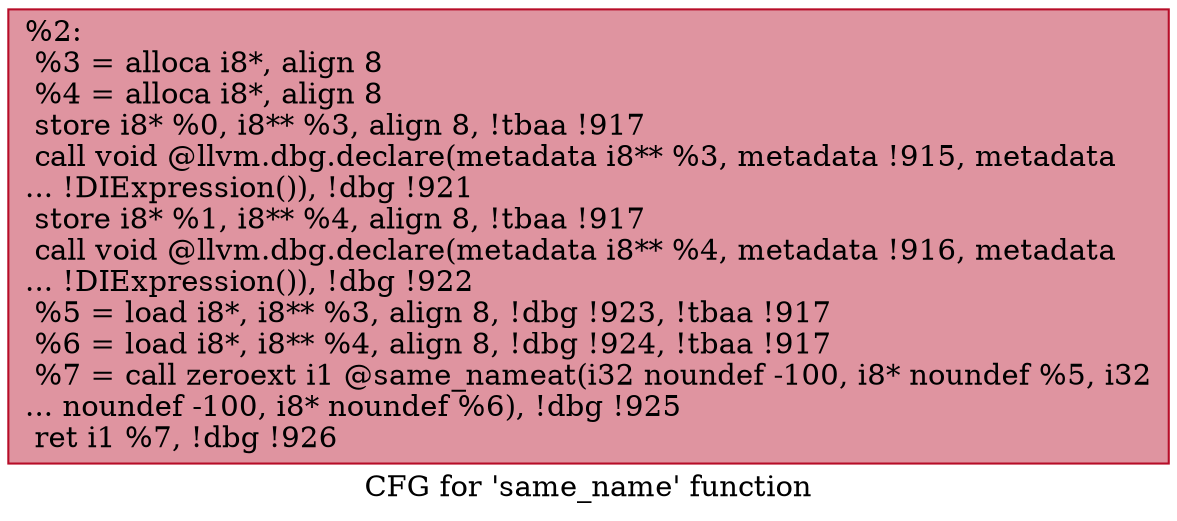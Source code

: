 digraph "CFG for 'same_name' function" {
	label="CFG for 'same_name' function";

	Node0xdd9330 [shape=record,color="#b70d28ff", style=filled, fillcolor="#b70d2870",label="{%2:\l  %3 = alloca i8*, align 8\l  %4 = alloca i8*, align 8\l  store i8* %0, i8** %3, align 8, !tbaa !917\l  call void @llvm.dbg.declare(metadata i8** %3, metadata !915, metadata\l... !DIExpression()), !dbg !921\l  store i8* %1, i8** %4, align 8, !tbaa !917\l  call void @llvm.dbg.declare(metadata i8** %4, metadata !916, metadata\l... !DIExpression()), !dbg !922\l  %5 = load i8*, i8** %3, align 8, !dbg !923, !tbaa !917\l  %6 = load i8*, i8** %4, align 8, !dbg !924, !tbaa !917\l  %7 = call zeroext i1 @same_nameat(i32 noundef -100, i8* noundef %5, i32\l... noundef -100, i8* noundef %6), !dbg !925\l  ret i1 %7, !dbg !926\l}"];
}
